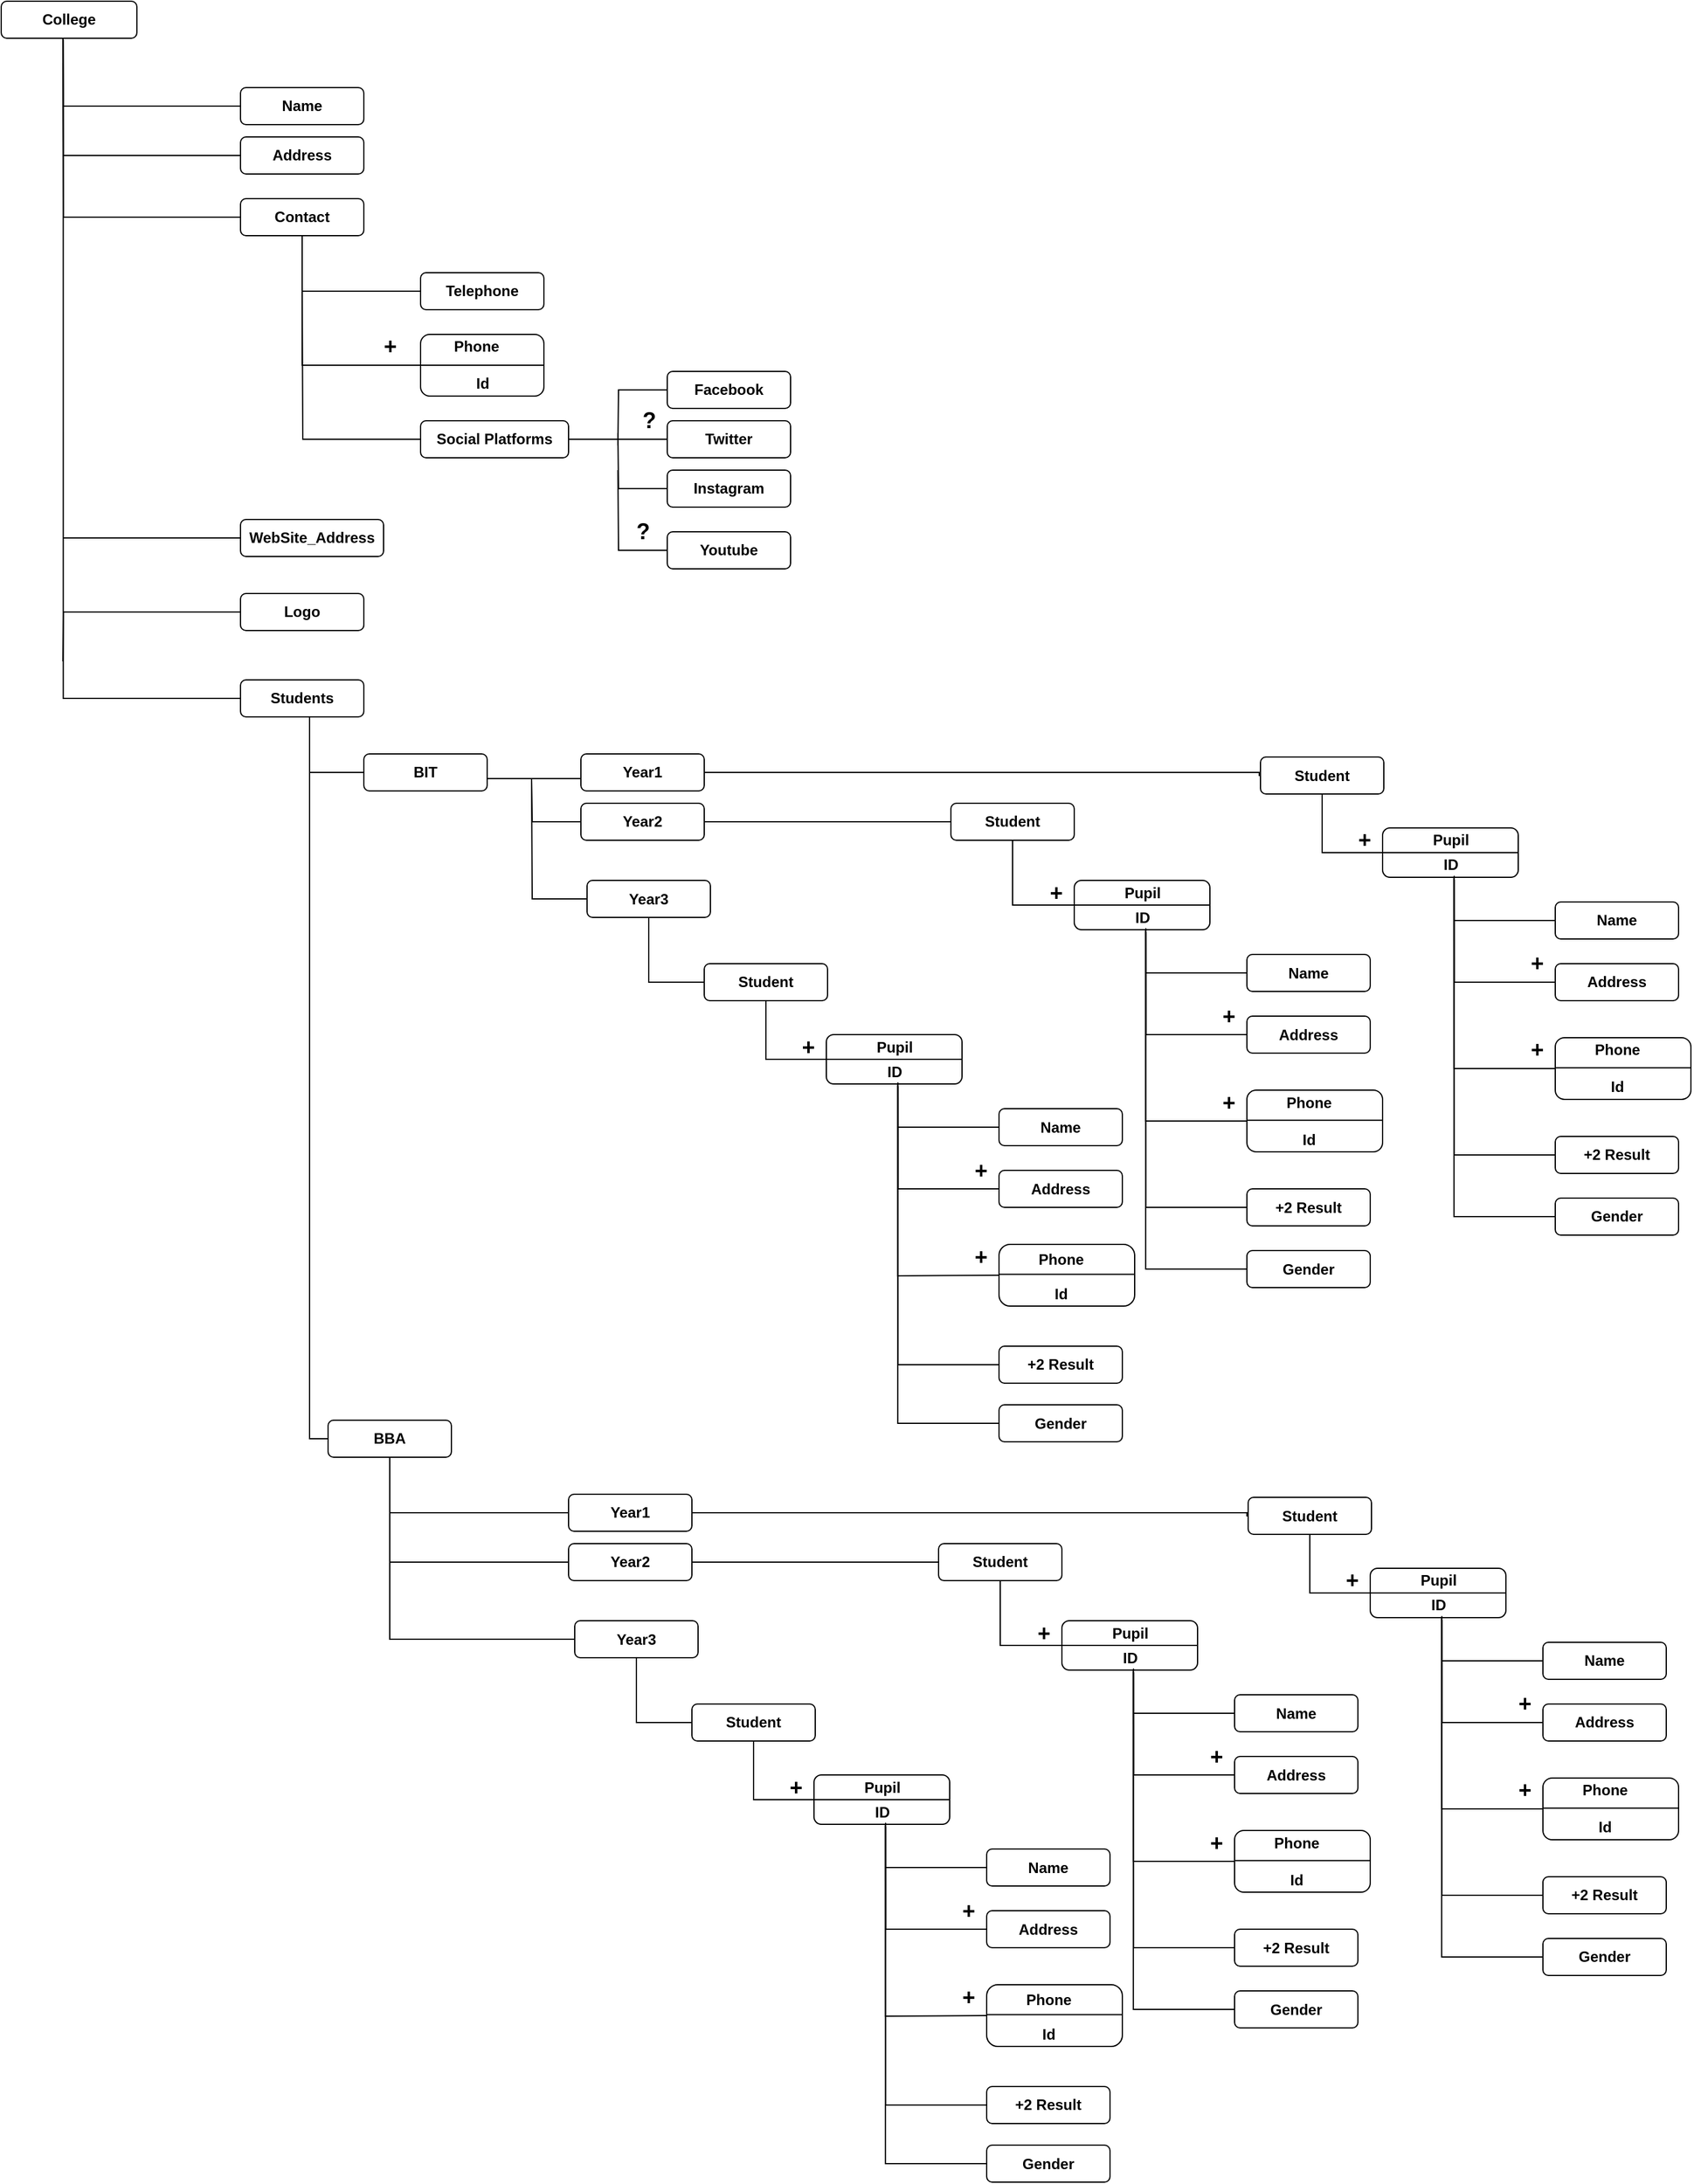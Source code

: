 <mxfile version="14.6.13" type="device"><diagram id="8-6Dj83gFbtuCFR64flO" name="Page-1"><mxGraphModel dx="2048" dy="2353" grid="1" gridSize="10" guides="1" tooltips="1" connect="1" arrows="1" fold="1" page="1" pageScale="1" pageWidth="827" pageHeight="1169" math="0" shadow="0"><root><mxCell id="0"/><mxCell id="1" parent="0"/><mxCell id="8MhnY4tcaxIJakLRrYPj-19" style="edgeStyle=orthogonalEdgeStyle;rounded=0;orthogonalLoop=1;jettySize=auto;html=1;exitX=0.457;exitY=1.031;exitDx=0;exitDy=0;exitPerimeter=0;endArrow=none;endFill=0;entryX=0;entryY=0.5;entryDx=0;entryDy=0;" parent="1" source="8MhnY4tcaxIJakLRrYPj-1" target="cGw84LNeDi0gNZb2HL1Q-18" edge="1"><mxGeometry relative="1" as="geometry"><mxPoint x="290" y="490" as="targetPoint"/><Array as="points"><mxPoint x="220" y="495"/></Array></mxGeometry></mxCell><mxCell id="8MhnY4tcaxIJakLRrYPj-1" value="&lt;b&gt;College&lt;/b&gt;" style="rounded=1;whiteSpace=wrap;html=1;" parent="1" vertex="1"><mxGeometry x="170" y="-70" width="110" height="30" as="geometry"/></mxCell><mxCell id="8MhnY4tcaxIJakLRrYPj-2" style="edgeStyle=orthogonalEdgeStyle;rounded=0;orthogonalLoop=1;jettySize=auto;html=1;endArrow=none;endFill=0;" parent="1" source="8MhnY4tcaxIJakLRrYPj-3" edge="1"><mxGeometry relative="1" as="geometry"><mxPoint x="220" y="-40" as="targetPoint"/></mxGeometry></mxCell><mxCell id="8MhnY4tcaxIJakLRrYPj-3" value="&lt;b&gt;Name&lt;/b&gt;" style="rounded=1;whiteSpace=wrap;html=1;" parent="1" vertex="1"><mxGeometry x="364" width="100" height="30" as="geometry"/></mxCell><mxCell id="8MhnY4tcaxIJakLRrYPj-4" style="edgeStyle=orthogonalEdgeStyle;rounded=0;orthogonalLoop=1;jettySize=auto;html=1;endArrow=none;endFill=0;" parent="1" source="8MhnY4tcaxIJakLRrYPj-5" edge="1"><mxGeometry relative="1" as="geometry"><mxPoint x="220" y="-20" as="targetPoint"/></mxGeometry></mxCell><mxCell id="8MhnY4tcaxIJakLRrYPj-5" value="&lt;b&gt;Address&lt;/b&gt;" style="rounded=1;whiteSpace=wrap;html=1;" parent="1" vertex="1"><mxGeometry x="364" y="40" width="100" height="30" as="geometry"/></mxCell><mxCell id="8MhnY4tcaxIJakLRrYPj-6" style="edgeStyle=orthogonalEdgeStyle;rounded=0;orthogonalLoop=1;jettySize=auto;html=1;entryX=0;entryY=0.5;entryDx=0;entryDy=0;endArrow=none;endFill=0;exitX=0.5;exitY=1;exitDx=0;exitDy=0;" parent="1" source="8MhnY4tcaxIJakLRrYPj-8" target="8MhnY4tcaxIJakLRrYPj-15" edge="1"><mxGeometry relative="1" as="geometry"/></mxCell><mxCell id="8MhnY4tcaxIJakLRrYPj-7" style="edgeStyle=orthogonalEdgeStyle;rounded=0;orthogonalLoop=1;jettySize=auto;html=1;endArrow=none;endFill=0;" parent="1" source="8MhnY4tcaxIJakLRrYPj-8" edge="1"><mxGeometry relative="1" as="geometry"><mxPoint x="220" y="-40" as="targetPoint"/></mxGeometry></mxCell><mxCell id="8MhnY4tcaxIJakLRrYPj-8" value="&lt;b&gt;Contact&lt;/b&gt;" style="rounded=1;whiteSpace=wrap;html=1;" parent="1" vertex="1"><mxGeometry x="364" y="90" width="100" height="30" as="geometry"/></mxCell><mxCell id="8MhnY4tcaxIJakLRrYPj-9" style="edgeStyle=orthogonalEdgeStyle;rounded=0;orthogonalLoop=1;jettySize=auto;html=1;exitX=0;exitY=0.5;exitDx=0;exitDy=0;endArrow=none;endFill=0;" parent="1" source="8MhnY4tcaxIJakLRrYPj-10" edge="1"><mxGeometry relative="1" as="geometry"><mxPoint x="220" y="365" as="targetPoint"/></mxGeometry></mxCell><mxCell id="8MhnY4tcaxIJakLRrYPj-10" value="&lt;b&gt;WebSite_Address&lt;/b&gt;" style="rounded=1;whiteSpace=wrap;html=1;" parent="1" vertex="1"><mxGeometry x="364" y="350" width="116" height="30" as="geometry"/></mxCell><mxCell id="8MhnY4tcaxIJakLRrYPj-11" style="edgeStyle=orthogonalEdgeStyle;rounded=0;orthogonalLoop=1;jettySize=auto;html=1;exitX=0;exitY=0.5;exitDx=0;exitDy=0;endArrow=none;endFill=0;" parent="1" source="8MhnY4tcaxIJakLRrYPj-12" edge="1"><mxGeometry relative="1" as="geometry"><mxPoint x="220" y="465" as="targetPoint"/></mxGeometry></mxCell><mxCell id="8MhnY4tcaxIJakLRrYPj-12" value="&lt;b&gt;Logo&lt;/b&gt;" style="rounded=1;whiteSpace=wrap;html=1;" parent="1" vertex="1"><mxGeometry x="364" y="410" width="100" height="30" as="geometry"/></mxCell><mxCell id="8MhnY4tcaxIJakLRrYPj-13" style="edgeStyle=orthogonalEdgeStyle;rounded=0;orthogonalLoop=1;jettySize=auto;html=1;exitX=0;exitY=0.5;exitDx=0;exitDy=0;entryX=0.5;entryY=1;entryDx=0;entryDy=0;endArrow=none;endFill=0;" parent="1" source="8MhnY4tcaxIJakLRrYPj-14" target="8MhnY4tcaxIJakLRrYPj-8" edge="1"><mxGeometry relative="1" as="geometry"/></mxCell><mxCell id="8MhnY4tcaxIJakLRrYPj-14" value="&lt;b&gt;Telephone&lt;/b&gt;" style="rounded=1;whiteSpace=wrap;html=1;" parent="1" vertex="1"><mxGeometry x="510" y="150" width="100" height="30" as="geometry"/></mxCell><mxCell id="8MhnY4tcaxIJakLRrYPj-15" value="" style="rounded=1;whiteSpace=wrap;html=1;" parent="1" vertex="1"><mxGeometry x="510" y="200" width="100" height="50" as="geometry"/></mxCell><mxCell id="8MhnY4tcaxIJakLRrYPj-16" style="edgeStyle=orthogonalEdgeStyle;rounded=0;orthogonalLoop=1;jettySize=auto;html=1;exitX=0;exitY=0.5;exitDx=0;exitDy=0;entryX=0.5;entryY=1;entryDx=0;entryDy=0;endArrow=none;endFill=0;" parent="1" source="8MhnY4tcaxIJakLRrYPj-17" edge="1"><mxGeometry relative="1" as="geometry"><mxPoint x="414" y="160" as="targetPoint"/></mxGeometry></mxCell><mxCell id="cGw84LNeDi0gNZb2HL1Q-4" style="edgeStyle=orthogonalEdgeStyle;rounded=0;orthogonalLoop=1;jettySize=auto;html=1;exitX=1;exitY=0.5;exitDx=0;exitDy=0;endArrow=none;endFill=0;" parent="1" source="8MhnY4tcaxIJakLRrYPj-17" target="cGw84LNeDi0gNZb2HL1Q-2" edge="1"><mxGeometry relative="1" as="geometry"/></mxCell><mxCell id="8MhnY4tcaxIJakLRrYPj-17" value="&lt;b&gt;Social&amp;nbsp;Platforms&lt;br&gt;&lt;/b&gt;" style="rounded=1;whiteSpace=wrap;html=1;" parent="1" vertex="1"><mxGeometry x="510" y="270" width="120" height="30" as="geometry"/></mxCell><mxCell id="8MhnY4tcaxIJakLRrYPj-18" value="&lt;span style=&quot;font-size: 18px&quot;&gt;&lt;b&gt;+&lt;/b&gt;&lt;/span&gt;" style="text;html=1;align=center;verticalAlign=middle;resizable=0;points=[];autosize=1;" parent="1" vertex="1"><mxGeometry x="470" y="200" width="30" height="20" as="geometry"/></mxCell><mxCell id="8MhnY4tcaxIJakLRrYPj-22" value="" style="endArrow=none;html=1;entryX=1;entryY=0.5;entryDx=0;entryDy=0;exitX=0;exitY=0.5;exitDx=0;exitDy=0;" parent="1" source="8MhnY4tcaxIJakLRrYPj-15" target="8MhnY4tcaxIJakLRrYPj-15" edge="1"><mxGeometry width="50" height="50" relative="1" as="geometry"><mxPoint x="260" y="270" as="sourcePoint"/><mxPoint x="310" y="220" as="targetPoint"/></mxGeometry></mxCell><mxCell id="8MhnY4tcaxIJakLRrYPj-23" value="&lt;b&gt;Phone&lt;/b&gt;" style="text;html=1;align=center;verticalAlign=middle;resizable=0;points=[];autosize=1;strokeColor=none;" parent="1" vertex="1"><mxGeometry x="530" y="200" width="50" height="20" as="geometry"/></mxCell><mxCell id="8MhnY4tcaxIJakLRrYPj-24" value="&lt;b&gt;Id&lt;/b&gt;" style="text;html=1;align=center;verticalAlign=middle;resizable=0;points=[];autosize=1;strokeColor=none;" parent="1" vertex="1"><mxGeometry x="545" y="230" width="30" height="20" as="geometry"/></mxCell><mxCell id="cGw84LNeDi0gNZb2HL1Q-5" style="edgeStyle=orthogonalEdgeStyle;rounded=0;orthogonalLoop=1;jettySize=auto;html=1;exitX=0;exitY=0.5;exitDx=0;exitDy=0;endArrow=none;endFill=0;" parent="1" source="cGw84LNeDi0gNZb2HL1Q-1" edge="1"><mxGeometry relative="1" as="geometry"><mxPoint x="670" y="290" as="targetPoint"/></mxGeometry></mxCell><mxCell id="cGw84LNeDi0gNZb2HL1Q-1" value="&lt;b&gt;Facebook&lt;/b&gt;" style="rounded=1;whiteSpace=wrap;html=1;" parent="1" vertex="1"><mxGeometry x="710" y="230" width="100" height="30" as="geometry"/></mxCell><mxCell id="cGw84LNeDi0gNZb2HL1Q-2" value="&lt;b&gt;Twitter&lt;/b&gt;" style="rounded=1;whiteSpace=wrap;html=1;" parent="1" vertex="1"><mxGeometry x="710" y="270" width="100" height="30" as="geometry"/></mxCell><mxCell id="cGw84LNeDi0gNZb2HL1Q-6" style="edgeStyle=orthogonalEdgeStyle;rounded=0;orthogonalLoop=1;jettySize=auto;html=1;exitX=0;exitY=0.5;exitDx=0;exitDy=0;endArrow=none;endFill=0;" parent="1" source="cGw84LNeDi0gNZb2HL1Q-3" edge="1"><mxGeometry relative="1" as="geometry"><mxPoint x="670" y="280" as="targetPoint"/></mxGeometry></mxCell><mxCell id="cGw84LNeDi0gNZb2HL1Q-3" value="&lt;b&gt;Instagram&lt;/b&gt;" style="rounded=1;whiteSpace=wrap;html=1;" parent="1" vertex="1"><mxGeometry x="710" y="310" width="100" height="30" as="geometry"/></mxCell><mxCell id="cGw84LNeDi0gNZb2HL1Q-10" style="edgeStyle=orthogonalEdgeStyle;rounded=0;orthogonalLoop=1;jettySize=auto;html=1;exitX=0;exitY=0.5;exitDx=0;exitDy=0;endArrow=none;endFill=0;" parent="1" source="cGw84LNeDi0gNZb2HL1Q-8" edge="1"><mxGeometry relative="1" as="geometry"><mxPoint x="670" y="310" as="targetPoint"/></mxGeometry></mxCell><mxCell id="cGw84LNeDi0gNZb2HL1Q-8" value="&lt;b&gt;Youtube&lt;/b&gt;" style="rounded=1;whiteSpace=wrap;html=1;" parent="1" vertex="1"><mxGeometry x="710" y="360" width="100" height="30" as="geometry"/></mxCell><mxCell id="cGw84LNeDi0gNZb2HL1Q-26" style="edgeStyle=orthogonalEdgeStyle;rounded=0;orthogonalLoop=1;jettySize=auto;html=1;exitX=0;exitY=0.5;exitDx=0;exitDy=0;endArrow=none;endFill=0;" parent="1" source="cGw84LNeDi0gNZb2HL1Q-12" target="cGw84LNeDi0gNZb2HL1Q-20" edge="1"><mxGeometry relative="1" as="geometry"><Array as="points"><mxPoint x="640" y="560"/></Array></mxGeometry></mxCell><mxCell id="cGw84LNeDi0gNZb2HL1Q-12" value="&lt;b&gt;Year1&lt;/b&gt;" style="rounded=1;whiteSpace=wrap;html=1;" parent="1" vertex="1"><mxGeometry x="640" y="540" width="100" height="30" as="geometry"/></mxCell><mxCell id="cGw84LNeDi0gNZb2HL1Q-27" style="edgeStyle=orthogonalEdgeStyle;rounded=0;orthogonalLoop=1;jettySize=auto;html=1;exitX=0;exitY=0.5;exitDx=0;exitDy=0;endArrow=none;endFill=0;" parent="1" source="cGw84LNeDi0gNZb2HL1Q-13" edge="1"><mxGeometry relative="1" as="geometry"><mxPoint x="600" y="560" as="targetPoint"/></mxGeometry></mxCell><mxCell id="cGw84LNeDi0gNZb2HL1Q-13" value="&lt;b&gt;Year2&lt;/b&gt;" style="rounded=1;whiteSpace=wrap;html=1;" parent="1" vertex="1"><mxGeometry x="640" y="580" width="100" height="30" as="geometry"/></mxCell><mxCell id="cGw84LNeDi0gNZb2HL1Q-28" style="edgeStyle=orthogonalEdgeStyle;rounded=0;orthogonalLoop=1;jettySize=auto;html=1;exitX=0;exitY=0.5;exitDx=0;exitDy=0;endArrow=none;endFill=0;" parent="1" source="cGw84LNeDi0gNZb2HL1Q-14" edge="1"><mxGeometry relative="1" as="geometry"><mxPoint x="600" y="560" as="targetPoint"/></mxGeometry></mxCell><mxCell id="cGw84LNeDi0gNZb2HL1Q-14" value="&lt;b&gt;Year3&lt;/b&gt;" style="rounded=1;whiteSpace=wrap;html=1;" parent="1" vertex="1"><mxGeometry x="645" y="642.5" width="100" height="30" as="geometry"/></mxCell><mxCell id="cGw84LNeDi0gNZb2HL1Q-19" style="edgeStyle=orthogonalEdgeStyle;rounded=0;orthogonalLoop=1;jettySize=auto;html=1;exitX=0;exitY=0.5;exitDx=0;exitDy=0;endArrow=none;endFill=0;" parent="1" source="cGw84LNeDi0gNZb2HL1Q-18" edge="1"><mxGeometry relative="1" as="geometry"><mxPoint x="220" y="495" as="targetPoint"/></mxGeometry></mxCell><mxCell id="cGw84LNeDi0gNZb2HL1Q-18" value="&lt;b&gt;Students&lt;/b&gt;" style="rounded=1;whiteSpace=wrap;html=1;" parent="1" vertex="1"><mxGeometry x="364" y="480" width="100" height="30" as="geometry"/></mxCell><mxCell id="cGw84LNeDi0gNZb2HL1Q-20" value="BIT" style="rounded=1;whiteSpace=wrap;html=1;fontStyle=1" parent="1" vertex="1"><mxGeometry x="464" y="540" width="100" height="30" as="geometry"/></mxCell><mxCell id="cGw84LNeDi0gNZb2HL1Q-21" value="BBA" style="rounded=1;whiteSpace=wrap;html=1;fontStyle=1" parent="1" vertex="1"><mxGeometry x="435" y="1080" width="100" height="30" as="geometry"/></mxCell><mxCell id="cGw84LNeDi0gNZb2HL1Q-25" value="" style="group" parent="1" vertex="1" connectable="0"><mxGeometry x="420" y="510" height="95" as="geometry"/></mxCell><mxCell id="cGw84LNeDi0gNZb2HL1Q-24" style="edgeStyle=orthogonalEdgeStyle;rounded=0;orthogonalLoop=1;jettySize=auto;html=1;exitX=0;exitY=0.5;exitDx=0;exitDy=0;endArrow=none;endFill=0;" parent="cGw84LNeDi0gNZb2HL1Q-25" source="cGw84LNeDi0gNZb2HL1Q-20" edge="1"><mxGeometry relative="1" as="geometry"><mxPoint y="45" as="targetPoint"/></mxGeometry></mxCell><mxCell id="cGw84LNeDi0gNZb2HL1Q-23" style="edgeStyle=orthogonalEdgeStyle;rounded=0;orthogonalLoop=1;jettySize=auto;html=1;exitX=0;exitY=0.5;exitDx=0;exitDy=0;endArrow=none;endFill=0;entryX=0.5;entryY=1;entryDx=0;entryDy=0;" parent="cGw84LNeDi0gNZb2HL1Q-25" source="cGw84LNeDi0gNZb2HL1Q-21" target="cGw84LNeDi0gNZb2HL1Q-18" edge="1"><mxGeometry relative="1" as="geometry"><mxPoint x="-10" y="50" as="targetPoint"/><Array as="points"><mxPoint y="585"/><mxPoint/></Array></mxGeometry></mxCell><mxCell id="cGw84LNeDi0gNZb2HL1Q-34" style="edgeStyle=orthogonalEdgeStyle;rounded=0;orthogonalLoop=1;jettySize=auto;html=1;exitX=0;exitY=0.5;exitDx=0;exitDy=0;entryX=1;entryY=0.5;entryDx=0;entryDy=0;endArrow=none;endFill=0;" parent="1" source="cGw84LNeDi0gNZb2HL1Q-29" target="cGw84LNeDi0gNZb2HL1Q-12" edge="1"><mxGeometry relative="1" as="geometry"><Array as="points"><mxPoint x="1190" y="555"/></Array></mxGeometry></mxCell><mxCell id="cGw84LNeDi0gNZb2HL1Q-29" value="Student" style="rounded=1;whiteSpace=wrap;html=1;fontStyle=1" parent="1" vertex="1"><mxGeometry x="1191" y="542.5" width="100" height="30" as="geometry"/></mxCell><mxCell id="cGw84LNeDi0gNZb2HL1Q-49" style="edgeStyle=orthogonalEdgeStyle;rounded=0;orthogonalLoop=1;jettySize=auto;html=1;exitX=0;exitY=0.5;exitDx=0;exitDy=0;endArrow=none;endFill=0;" parent="1" source="cGw84LNeDi0gNZb2HL1Q-30" target="cGw84LNeDi0gNZb2HL1Q-29" edge="1"><mxGeometry relative="1" as="geometry"/></mxCell><mxCell id="cGw84LNeDi0gNZb2HL1Q-30" value="" style="rounded=1;whiteSpace=wrap;html=1;fontStyle=1" parent="1" vertex="1"><mxGeometry x="1290" y="600" width="110" height="40" as="geometry"/></mxCell><mxCell id="cGw84LNeDi0gNZb2HL1Q-46" style="edgeStyle=orthogonalEdgeStyle;rounded=0;orthogonalLoop=1;jettySize=auto;html=1;exitX=0;exitY=0.5;exitDx=0;exitDy=0;entryX=0.595;entryY=1.028;entryDx=0;entryDy=0;entryPerimeter=0;endArrow=none;endFill=0;" parent="1" source="cGw84LNeDi0gNZb2HL1Q-31" target="cGw84LNeDi0gNZb2HL1Q-38" edge="1"><mxGeometry relative="1" as="geometry"/></mxCell><mxCell id="cGw84LNeDi0gNZb2HL1Q-31" value="" style="rounded=1;whiteSpace=wrap;html=1;fontStyle=1" parent="1" vertex="1"><mxGeometry x="1430" y="770" width="110" height="50" as="geometry"/></mxCell><mxCell id="cGw84LNeDi0gNZb2HL1Q-44" style="edgeStyle=orthogonalEdgeStyle;rounded=0;orthogonalLoop=1;jettySize=auto;html=1;exitX=0;exitY=0.5;exitDx=0;exitDy=0;endArrow=none;endFill=0;" parent="1" source="cGw84LNeDi0gNZb2HL1Q-32" target="cGw84LNeDi0gNZb2HL1Q-38" edge="1"><mxGeometry relative="1" as="geometry"><Array as="points"><mxPoint x="1348" y="675"/></Array></mxGeometry></mxCell><mxCell id="cGw84LNeDi0gNZb2HL1Q-32" value="Name" style="rounded=1;whiteSpace=wrap;html=1;fontStyle=1" parent="1" vertex="1"><mxGeometry x="1430" y="660" width="100" height="30" as="geometry"/></mxCell><mxCell id="cGw84LNeDi0gNZb2HL1Q-45" style="edgeStyle=orthogonalEdgeStyle;rounded=0;orthogonalLoop=1;jettySize=auto;html=1;exitX=0;exitY=0.5;exitDx=0;exitDy=0;entryX=0.605;entryY=1.092;entryDx=0;entryDy=0;entryPerimeter=0;endArrow=none;endFill=0;" parent="1" source="cGw84LNeDi0gNZb2HL1Q-33" target="cGw84LNeDi0gNZb2HL1Q-38" edge="1"><mxGeometry relative="1" as="geometry"/></mxCell><mxCell id="cGw84LNeDi0gNZb2HL1Q-33" value="Address" style="rounded=1;whiteSpace=wrap;html=1;fontStyle=1" parent="1" vertex="1"><mxGeometry x="1430" y="710" width="100" height="30" as="geometry"/></mxCell><mxCell id="cGw84LNeDi0gNZb2HL1Q-35" value="&lt;b&gt;Pupil&lt;/b&gt;" style="text;html=1;align=center;verticalAlign=middle;resizable=0;points=[];autosize=1;strokeColor=none;" parent="1" vertex="1"><mxGeometry x="1320" y="600" width="50" height="20" as="geometry"/></mxCell><mxCell id="cGw84LNeDi0gNZb2HL1Q-36" value="" style="endArrow=none;html=1;entryX=1;entryY=0.5;entryDx=0;entryDy=0;exitX=0;exitY=0.5;exitDx=0;exitDy=0;" parent="1" target="cGw84LNeDi0gNZb2HL1Q-30" edge="1"><mxGeometry width="50" height="50" relative="1" as="geometry"><mxPoint x="1290" y="620" as="sourcePoint"/><mxPoint x="1390" y="620" as="targetPoint"/></mxGeometry></mxCell><mxCell id="cGw84LNeDi0gNZb2HL1Q-38" value="&lt;b&gt;ID&lt;/b&gt;" style="text;html=1;align=center;verticalAlign=middle;resizable=0;points=[];autosize=1;strokeColor=none;" parent="1" vertex="1"><mxGeometry x="1330" y="620" width="30" height="20" as="geometry"/></mxCell><mxCell id="cGw84LNeDi0gNZb2HL1Q-39" value="Phone" style="text;html=1;align=center;verticalAlign=middle;resizable=0;points=[];autosize=1;strokeColor=none;fontStyle=1" parent="1" vertex="1"><mxGeometry x="1455" y="770" width="50" height="20" as="geometry"/></mxCell><mxCell id="cGw84LNeDi0gNZb2HL1Q-40" value="&lt;b&gt;Id&lt;/b&gt;" style="text;html=1;align=center;verticalAlign=middle;resizable=0;points=[];autosize=1;strokeColor=none;" parent="1" vertex="1"><mxGeometry x="1465" y="800" width="30" height="20" as="geometry"/></mxCell><mxCell id="cGw84LNeDi0gNZb2HL1Q-41" value="" style="endArrow=none;html=1;entryX=1;entryY=0.5;entryDx=0;entryDy=0;exitX=0;exitY=0.5;exitDx=0;exitDy=0;" parent="1" edge="1"><mxGeometry width="50" height="50" relative="1" as="geometry"><mxPoint x="1430" y="794.41" as="sourcePoint"/><mxPoint x="1540.0" y="794.41" as="targetPoint"/></mxGeometry></mxCell><mxCell id="cGw84LNeDi0gNZb2HL1Q-47" style="edgeStyle=orthogonalEdgeStyle;rounded=0;orthogonalLoop=1;jettySize=auto;html=1;exitX=0;exitY=0.5;exitDx=0;exitDy=0;entryX=0.602;entryY=0.936;entryDx=0;entryDy=0;entryPerimeter=0;endArrow=none;endFill=0;" parent="1" source="cGw84LNeDi0gNZb2HL1Q-42" target="cGw84LNeDi0gNZb2HL1Q-38" edge="1"><mxGeometry relative="1" as="geometry"/></mxCell><mxCell id="cGw84LNeDi0gNZb2HL1Q-42" value="+2 Result" style="rounded=1;whiteSpace=wrap;html=1;fontStyle=1" parent="1" vertex="1"><mxGeometry x="1430" y="850" width="100" height="30" as="geometry"/></mxCell><mxCell id="cGw84LNeDi0gNZb2HL1Q-48" style="edgeStyle=orthogonalEdgeStyle;rounded=0;orthogonalLoop=1;jettySize=auto;html=1;exitX=0;exitY=0.5;exitDx=0;exitDy=0;entryX=0.596;entryY=1.053;entryDx=0;entryDy=0;entryPerimeter=0;endArrow=none;endFill=0;" parent="1" source="cGw84LNeDi0gNZb2HL1Q-43" target="cGw84LNeDi0gNZb2HL1Q-38" edge="1"><mxGeometry relative="1" as="geometry"/></mxCell><mxCell id="cGw84LNeDi0gNZb2HL1Q-43" value="Gender" style="rounded=1;whiteSpace=wrap;html=1;fontStyle=1" parent="1" vertex="1"><mxGeometry x="1430" y="900" width="100" height="30" as="geometry"/></mxCell><mxCell id="cGw84LNeDi0gNZb2HL1Q-69" value="&lt;span style=&quot;font-size: 18px&quot;&gt;&lt;b&gt;?&lt;/b&gt;&lt;/span&gt;" style="text;html=1;align=center;verticalAlign=middle;resizable=0;points=[];autosize=1;" parent="1" vertex="1"><mxGeometry x="680" y="260" width="30" height="20" as="geometry"/></mxCell><mxCell id="cGw84LNeDi0gNZb2HL1Q-71" value="&lt;span style=&quot;font-size: 18px&quot;&gt;&lt;b&gt;?&lt;/b&gt;&lt;/span&gt;" style="text;html=1;align=center;verticalAlign=middle;resizable=0;points=[];autosize=1;" parent="1" vertex="1"><mxGeometry x="675" y="350" width="30" height="20" as="geometry"/></mxCell><mxCell id="cGw84LNeDi0gNZb2HL1Q-72" value="&lt;span style=&quot;font-size: 18px&quot;&gt;&lt;b&gt;+&lt;/b&gt;&lt;/span&gt;" style="text;html=1;align=center;verticalAlign=middle;resizable=0;points=[];autosize=1;" parent="1" vertex="1"><mxGeometry x="1260" y="600" width="30" height="20" as="geometry"/></mxCell><mxCell id="cGw84LNeDi0gNZb2HL1Q-73" value="&lt;span style=&quot;font-size: 18px&quot;&gt;&lt;b&gt;+&lt;/b&gt;&lt;/span&gt;" style="text;html=1;align=center;verticalAlign=middle;resizable=0;points=[];autosize=1;" parent="1" vertex="1"><mxGeometry x="1400" y="770" width="30" height="20" as="geometry"/></mxCell><mxCell id="cGw84LNeDi0gNZb2HL1Q-74" value="&lt;span style=&quot;font-size: 18px&quot;&gt;&lt;b&gt;+&lt;/b&gt;&lt;/span&gt;" style="text;html=1;align=center;verticalAlign=middle;resizable=0;points=[];autosize=1;" parent="1" vertex="1"><mxGeometry x="1400" y="700" width="30" height="20" as="geometry"/></mxCell><mxCell id="cGw84LNeDi0gNZb2HL1Q-98" style="edgeStyle=orthogonalEdgeStyle;rounded=0;orthogonalLoop=1;jettySize=auto;html=1;exitX=0;exitY=0.5;exitDx=0;exitDy=0;entryX=1;entryY=0.5;entryDx=0;entryDy=0;endArrow=none;endFill=0;" parent="1" source="cGw84LNeDi0gNZb2HL1Q-76" target="cGw84LNeDi0gNZb2HL1Q-13" edge="1"><mxGeometry relative="1" as="geometry"/></mxCell><mxCell id="cGw84LNeDi0gNZb2HL1Q-76" value="Student" style="rounded=1;whiteSpace=wrap;html=1;fontStyle=1" parent="1" vertex="1"><mxGeometry x="940" y="580" width="100" height="30" as="geometry"/></mxCell><mxCell id="cGw84LNeDi0gNZb2HL1Q-77" style="edgeStyle=orthogonalEdgeStyle;rounded=0;orthogonalLoop=1;jettySize=auto;html=1;exitX=0;exitY=0.5;exitDx=0;exitDy=0;endArrow=none;endFill=0;" parent="1" source="cGw84LNeDi0gNZb2HL1Q-78" target="cGw84LNeDi0gNZb2HL1Q-76" edge="1"><mxGeometry relative="1" as="geometry"/></mxCell><mxCell id="cGw84LNeDi0gNZb2HL1Q-78" value="" style="rounded=1;whiteSpace=wrap;html=1;fontStyle=1" parent="1" vertex="1"><mxGeometry x="1040" y="642.5" width="110" height="40" as="geometry"/></mxCell><mxCell id="cGw84LNeDi0gNZb2HL1Q-79" style="edgeStyle=orthogonalEdgeStyle;rounded=0;orthogonalLoop=1;jettySize=auto;html=1;exitX=0;exitY=0.5;exitDx=0;exitDy=0;entryX=0.595;entryY=1.028;entryDx=0;entryDy=0;entryPerimeter=0;endArrow=none;endFill=0;" parent="1" source="cGw84LNeDi0gNZb2HL1Q-80" target="cGw84LNeDi0gNZb2HL1Q-87" edge="1"><mxGeometry relative="1" as="geometry"/></mxCell><mxCell id="cGw84LNeDi0gNZb2HL1Q-80" value="" style="rounded=1;whiteSpace=wrap;html=1;fontStyle=1" parent="1" vertex="1"><mxGeometry x="1180" y="812.5" width="110" height="50" as="geometry"/></mxCell><mxCell id="cGw84LNeDi0gNZb2HL1Q-81" style="edgeStyle=orthogonalEdgeStyle;rounded=0;orthogonalLoop=1;jettySize=auto;html=1;exitX=0;exitY=0.5;exitDx=0;exitDy=0;endArrow=none;endFill=0;" parent="1" source="cGw84LNeDi0gNZb2HL1Q-82" target="cGw84LNeDi0gNZb2HL1Q-87" edge="1"><mxGeometry relative="1" as="geometry"><Array as="points"><mxPoint x="1098" y="717.5"/></Array></mxGeometry></mxCell><mxCell id="cGw84LNeDi0gNZb2HL1Q-82" value="Name" style="rounded=1;whiteSpace=wrap;html=1;fontStyle=1" parent="1" vertex="1"><mxGeometry x="1180" y="702.5" width="100" height="30" as="geometry"/></mxCell><mxCell id="cGw84LNeDi0gNZb2HL1Q-83" style="edgeStyle=orthogonalEdgeStyle;rounded=0;orthogonalLoop=1;jettySize=auto;html=1;exitX=0;exitY=0.5;exitDx=0;exitDy=0;entryX=0.605;entryY=1.092;entryDx=0;entryDy=0;entryPerimeter=0;endArrow=none;endFill=0;" parent="1" source="cGw84LNeDi0gNZb2HL1Q-84" target="cGw84LNeDi0gNZb2HL1Q-87" edge="1"><mxGeometry relative="1" as="geometry"/></mxCell><mxCell id="cGw84LNeDi0gNZb2HL1Q-84" value="Address" style="rounded=1;whiteSpace=wrap;html=1;fontStyle=1" parent="1" vertex="1"><mxGeometry x="1180" y="752.5" width="100" height="30" as="geometry"/></mxCell><mxCell id="cGw84LNeDi0gNZb2HL1Q-85" value="&lt;b&gt;Pupil&lt;/b&gt;" style="text;html=1;align=center;verticalAlign=middle;resizable=0;points=[];autosize=1;strokeColor=none;" parent="1" vertex="1"><mxGeometry x="1070" y="642.5" width="50" height="20" as="geometry"/></mxCell><mxCell id="cGw84LNeDi0gNZb2HL1Q-86" value="" style="endArrow=none;html=1;entryX=1;entryY=0.5;entryDx=0;entryDy=0;exitX=0;exitY=0.5;exitDx=0;exitDy=0;" parent="1" target="cGw84LNeDi0gNZb2HL1Q-78" edge="1"><mxGeometry width="50" height="50" relative="1" as="geometry"><mxPoint x="1040" y="662.5" as="sourcePoint"/><mxPoint x="1140" y="662.5" as="targetPoint"/></mxGeometry></mxCell><mxCell id="cGw84LNeDi0gNZb2HL1Q-87" value="&lt;b&gt;ID&lt;/b&gt;" style="text;html=1;align=center;verticalAlign=middle;resizable=0;points=[];autosize=1;strokeColor=none;" parent="1" vertex="1"><mxGeometry x="1080" y="662.5" width="30" height="20" as="geometry"/></mxCell><mxCell id="cGw84LNeDi0gNZb2HL1Q-88" value="Phone" style="text;html=1;align=center;verticalAlign=middle;resizable=0;points=[];autosize=1;strokeColor=none;fontStyle=1" parent="1" vertex="1"><mxGeometry x="1205" y="812.5" width="50" height="20" as="geometry"/></mxCell><mxCell id="cGw84LNeDi0gNZb2HL1Q-89" value="&lt;b&gt;Id&lt;/b&gt;" style="text;html=1;align=center;verticalAlign=middle;resizable=0;points=[];autosize=1;strokeColor=none;" parent="1" vertex="1"><mxGeometry x="1215" y="842.5" width="30" height="20" as="geometry"/></mxCell><mxCell id="cGw84LNeDi0gNZb2HL1Q-90" value="" style="endArrow=none;html=1;entryX=1;entryY=0.5;entryDx=0;entryDy=0;exitX=0;exitY=0.5;exitDx=0;exitDy=0;" parent="1" edge="1"><mxGeometry width="50" height="50" relative="1" as="geometry"><mxPoint x="1180" y="836.91" as="sourcePoint"/><mxPoint x="1290.0" y="836.91" as="targetPoint"/></mxGeometry></mxCell><mxCell id="cGw84LNeDi0gNZb2HL1Q-91" style="edgeStyle=orthogonalEdgeStyle;rounded=0;orthogonalLoop=1;jettySize=auto;html=1;exitX=0;exitY=0.5;exitDx=0;exitDy=0;entryX=0.602;entryY=0.936;entryDx=0;entryDy=0;entryPerimeter=0;endArrow=none;endFill=0;" parent="1" source="cGw84LNeDi0gNZb2HL1Q-92" target="cGw84LNeDi0gNZb2HL1Q-87" edge="1"><mxGeometry relative="1" as="geometry"/></mxCell><mxCell id="cGw84LNeDi0gNZb2HL1Q-92" value="+2 Result" style="rounded=1;whiteSpace=wrap;html=1;fontStyle=1" parent="1" vertex="1"><mxGeometry x="1180" y="892.5" width="100" height="30" as="geometry"/></mxCell><mxCell id="cGw84LNeDi0gNZb2HL1Q-93" style="edgeStyle=orthogonalEdgeStyle;rounded=0;orthogonalLoop=1;jettySize=auto;html=1;exitX=0;exitY=0.5;exitDx=0;exitDy=0;entryX=0.596;entryY=1.053;entryDx=0;entryDy=0;entryPerimeter=0;endArrow=none;endFill=0;" parent="1" source="cGw84LNeDi0gNZb2HL1Q-94" target="cGw84LNeDi0gNZb2HL1Q-87" edge="1"><mxGeometry relative="1" as="geometry"/></mxCell><mxCell id="cGw84LNeDi0gNZb2HL1Q-94" value="Gender" style="rounded=1;whiteSpace=wrap;html=1;fontStyle=1" parent="1" vertex="1"><mxGeometry x="1180" y="942.5" width="100" height="30" as="geometry"/></mxCell><mxCell id="cGw84LNeDi0gNZb2HL1Q-95" value="&lt;span style=&quot;font-size: 18px&quot;&gt;&lt;b&gt;+&lt;/b&gt;&lt;/span&gt;" style="text;html=1;align=center;verticalAlign=middle;resizable=0;points=[];autosize=1;" parent="1" vertex="1"><mxGeometry x="1010" y="642.5" width="30" height="20" as="geometry"/></mxCell><mxCell id="cGw84LNeDi0gNZb2HL1Q-96" value="&lt;span style=&quot;font-size: 18px&quot;&gt;&lt;b&gt;+&lt;/b&gt;&lt;/span&gt;" style="text;html=1;align=center;verticalAlign=middle;resizable=0;points=[];autosize=1;" parent="1" vertex="1"><mxGeometry x="1150" y="812.5" width="30" height="20" as="geometry"/></mxCell><mxCell id="cGw84LNeDi0gNZb2HL1Q-97" value="&lt;span style=&quot;font-size: 18px&quot;&gt;&lt;b&gt;+&lt;/b&gt;&lt;/span&gt;" style="text;html=1;align=center;verticalAlign=middle;resizable=0;points=[];autosize=1;" parent="1" vertex="1"><mxGeometry x="1150" y="742.5" width="30" height="20" as="geometry"/></mxCell><mxCell id="cGw84LNeDi0gNZb2HL1Q-121" style="edgeStyle=orthogonalEdgeStyle;rounded=0;orthogonalLoop=1;jettySize=auto;html=1;exitX=0;exitY=0.5;exitDx=0;exitDy=0;entryX=0.5;entryY=1;entryDx=0;entryDy=0;endArrow=none;endFill=0;" parent="1" source="cGw84LNeDi0gNZb2HL1Q-99" target="cGw84LNeDi0gNZb2HL1Q-14" edge="1"><mxGeometry relative="1" as="geometry"/></mxCell><mxCell id="cGw84LNeDi0gNZb2HL1Q-99" value="Student" style="rounded=1;whiteSpace=wrap;html=1;fontStyle=1" parent="1" vertex="1"><mxGeometry x="740" y="710" width="100" height="30" as="geometry"/></mxCell><mxCell id="cGw84LNeDi0gNZb2HL1Q-100" style="edgeStyle=orthogonalEdgeStyle;rounded=0;orthogonalLoop=1;jettySize=auto;html=1;exitX=0;exitY=0.5;exitDx=0;exitDy=0;endArrow=none;endFill=0;" parent="1" source="cGw84LNeDi0gNZb2HL1Q-101" target="cGw84LNeDi0gNZb2HL1Q-99" edge="1"><mxGeometry relative="1" as="geometry"/></mxCell><mxCell id="cGw84LNeDi0gNZb2HL1Q-101" value="" style="rounded=1;whiteSpace=wrap;html=1;fontStyle=1" parent="1" vertex="1"><mxGeometry x="839" y="767.5" width="110" height="40" as="geometry"/></mxCell><mxCell id="cGw84LNeDi0gNZb2HL1Q-102" style="edgeStyle=orthogonalEdgeStyle;rounded=0;orthogonalLoop=1;jettySize=auto;html=1;exitX=0;exitY=0.5;exitDx=0;exitDy=0;entryX=0.595;entryY=1.028;entryDx=0;entryDy=0;entryPerimeter=0;endArrow=none;endFill=0;" parent="1" target="cGw84LNeDi0gNZb2HL1Q-110" edge="1"><mxGeometry relative="1" as="geometry"><mxPoint x="979.0" y="962.5" as="sourcePoint"/></mxGeometry></mxCell><mxCell id="cGw84LNeDi0gNZb2HL1Q-103" value="" style="rounded=1;whiteSpace=wrap;html=1;fontStyle=1;arcSize=18;" parent="1" vertex="1"><mxGeometry x="979" y="937.5" width="110" height="50" as="geometry"/></mxCell><mxCell id="cGw84LNeDi0gNZb2HL1Q-104" style="edgeStyle=orthogonalEdgeStyle;rounded=0;orthogonalLoop=1;jettySize=auto;html=1;exitX=0;exitY=0.5;exitDx=0;exitDy=0;endArrow=none;endFill=0;" parent="1" source="cGw84LNeDi0gNZb2HL1Q-105" target="cGw84LNeDi0gNZb2HL1Q-110" edge="1"><mxGeometry relative="1" as="geometry"><Array as="points"><mxPoint x="897" y="842.5"/></Array></mxGeometry></mxCell><mxCell id="cGw84LNeDi0gNZb2HL1Q-105" value="Name" style="rounded=1;whiteSpace=wrap;html=1;fontStyle=1" parent="1" vertex="1"><mxGeometry x="979" y="827.5" width="100" height="30" as="geometry"/></mxCell><mxCell id="cGw84LNeDi0gNZb2HL1Q-106" style="edgeStyle=orthogonalEdgeStyle;rounded=0;orthogonalLoop=1;jettySize=auto;html=1;exitX=0;exitY=0.5;exitDx=0;exitDy=0;entryX=0.605;entryY=1.092;entryDx=0;entryDy=0;entryPerimeter=0;endArrow=none;endFill=0;" parent="1" source="cGw84LNeDi0gNZb2HL1Q-107" target="cGw84LNeDi0gNZb2HL1Q-110" edge="1"><mxGeometry relative="1" as="geometry"/></mxCell><mxCell id="cGw84LNeDi0gNZb2HL1Q-107" value="Address" style="rounded=1;whiteSpace=wrap;html=1;fontStyle=1" parent="1" vertex="1"><mxGeometry x="979" y="877.5" width="100" height="30" as="geometry"/></mxCell><mxCell id="cGw84LNeDi0gNZb2HL1Q-108" value="&lt;b&gt;Pupil&lt;/b&gt;" style="text;html=1;align=center;verticalAlign=middle;resizable=0;points=[];autosize=1;strokeColor=none;" parent="1" vertex="1"><mxGeometry x="869" y="767.5" width="50" height="20" as="geometry"/></mxCell><mxCell id="cGw84LNeDi0gNZb2HL1Q-109" value="" style="endArrow=none;html=1;entryX=1;entryY=0.5;entryDx=0;entryDy=0;exitX=0;exitY=0.5;exitDx=0;exitDy=0;" parent="1" target="cGw84LNeDi0gNZb2HL1Q-101" edge="1"><mxGeometry width="50" height="50" relative="1" as="geometry"><mxPoint x="839" y="787.5" as="sourcePoint"/><mxPoint x="939" y="787.5" as="targetPoint"/></mxGeometry></mxCell><mxCell id="cGw84LNeDi0gNZb2HL1Q-110" value="&lt;b&gt;ID&lt;/b&gt;" style="text;html=1;align=center;verticalAlign=middle;resizable=0;points=[];autosize=1;strokeColor=none;" parent="1" vertex="1"><mxGeometry x="879" y="787.5" width="30" height="20" as="geometry"/></mxCell><mxCell id="cGw84LNeDi0gNZb2HL1Q-111" value="Phone" style="text;html=1;align=center;verticalAlign=middle;resizable=0;points=[];autosize=1;strokeColor=none;fontStyle=1" parent="1" vertex="1"><mxGeometry x="1004" y="940" width="50" height="20" as="geometry"/></mxCell><mxCell id="cGw84LNeDi0gNZb2HL1Q-112" value="&lt;b&gt;Id&lt;/b&gt;" style="text;html=1;align=center;verticalAlign=middle;resizable=0;points=[];autosize=1;strokeColor=none;" parent="1" vertex="1"><mxGeometry x="1014" y="967.5" width="30" height="20" as="geometry"/></mxCell><mxCell id="cGw84LNeDi0gNZb2HL1Q-113" value="" style="endArrow=none;html=1;entryX=1;entryY=0.5;entryDx=0;entryDy=0;exitX=0;exitY=0.5;exitDx=0;exitDy=0;" parent="1" edge="1"><mxGeometry width="50" height="50" relative="1" as="geometry"><mxPoint x="979" y="961.79" as="sourcePoint"/><mxPoint x="1089.0" y="961.79" as="targetPoint"/></mxGeometry></mxCell><mxCell id="cGw84LNeDi0gNZb2HL1Q-114" style="edgeStyle=orthogonalEdgeStyle;rounded=0;orthogonalLoop=1;jettySize=auto;html=1;exitX=0;exitY=0.5;exitDx=0;exitDy=0;entryX=0.602;entryY=0.936;entryDx=0;entryDy=0;entryPerimeter=0;endArrow=none;endFill=0;" parent="1" source="cGw84LNeDi0gNZb2HL1Q-115" target="cGw84LNeDi0gNZb2HL1Q-110" edge="1"><mxGeometry relative="1" as="geometry"/></mxCell><mxCell id="cGw84LNeDi0gNZb2HL1Q-115" value="+2 Result" style="rounded=1;whiteSpace=wrap;html=1;fontStyle=1" parent="1" vertex="1"><mxGeometry x="979" y="1020" width="100" height="30" as="geometry"/></mxCell><mxCell id="cGw84LNeDi0gNZb2HL1Q-116" style="edgeStyle=orthogonalEdgeStyle;rounded=0;orthogonalLoop=1;jettySize=auto;html=1;exitX=0;exitY=0.5;exitDx=0;exitDy=0;entryX=0.596;entryY=1.053;entryDx=0;entryDy=0;entryPerimeter=0;endArrow=none;endFill=0;" parent="1" source="cGw84LNeDi0gNZb2HL1Q-117" target="cGw84LNeDi0gNZb2HL1Q-110" edge="1"><mxGeometry relative="1" as="geometry"/></mxCell><mxCell id="cGw84LNeDi0gNZb2HL1Q-117" value="Gender" style="rounded=1;whiteSpace=wrap;html=1;fontStyle=1" parent="1" vertex="1"><mxGeometry x="979" y="1067.5" width="100" height="30" as="geometry"/></mxCell><mxCell id="cGw84LNeDi0gNZb2HL1Q-118" value="&lt;span style=&quot;font-size: 18px&quot;&gt;&lt;b&gt;+&lt;/b&gt;&lt;/span&gt;" style="text;html=1;align=center;verticalAlign=middle;resizable=0;points=[];autosize=1;" parent="1" vertex="1"><mxGeometry x="809" y="767.5" width="30" height="20" as="geometry"/></mxCell><mxCell id="cGw84LNeDi0gNZb2HL1Q-119" value="&lt;span style=&quot;font-size: 18px&quot;&gt;&lt;b&gt;+&lt;/b&gt;&lt;/span&gt;" style="text;html=1;align=center;verticalAlign=middle;resizable=0;points=[];autosize=1;" parent="1" vertex="1"><mxGeometry x="949" y="937.5" width="30" height="20" as="geometry"/></mxCell><mxCell id="cGw84LNeDi0gNZb2HL1Q-120" value="&lt;span style=&quot;font-size: 18px&quot;&gt;&lt;b&gt;+&lt;/b&gt;&lt;/span&gt;" style="text;html=1;align=center;verticalAlign=middle;resizable=0;points=[];autosize=1;" parent="1" vertex="1"><mxGeometry x="949" y="867.5" width="30" height="20" as="geometry"/></mxCell><mxCell id="phpdjIM1nYF8JCQr60d9-75" style="edgeStyle=orthogonalEdgeStyle;rounded=0;orthogonalLoop=1;jettySize=auto;html=1;exitX=0;exitY=0.5;exitDx=0;exitDy=0;endArrow=none;endFill=0;" edge="1" parent="1" source="phpdjIM1nYF8JCQr60d9-1" target="cGw84LNeDi0gNZb2HL1Q-21"><mxGeometry relative="1" as="geometry"/></mxCell><mxCell id="phpdjIM1nYF8JCQr60d9-1" value="&lt;b&gt;Year1&lt;/b&gt;" style="rounded=1;whiteSpace=wrap;html=1;" vertex="1" parent="1"><mxGeometry x="630" y="1140" width="100" height="30" as="geometry"/></mxCell><mxCell id="phpdjIM1nYF8JCQr60d9-2" style="edgeStyle=orthogonalEdgeStyle;rounded=0;orthogonalLoop=1;jettySize=auto;html=1;exitX=0;exitY=0.5;exitDx=0;exitDy=0;endArrow=none;endFill=0;entryX=0.5;entryY=1;entryDx=0;entryDy=0;" edge="1" parent="1" source="phpdjIM1nYF8JCQr60d9-3" target="cGw84LNeDi0gNZb2HL1Q-21"><mxGeometry relative="1" as="geometry"><mxPoint x="480" y="1190" as="targetPoint"/></mxGeometry></mxCell><mxCell id="phpdjIM1nYF8JCQr60d9-3" value="&lt;b&gt;Year2&lt;/b&gt;" style="rounded=1;whiteSpace=wrap;html=1;" vertex="1" parent="1"><mxGeometry x="630" y="1180" width="100" height="30" as="geometry"/></mxCell><mxCell id="phpdjIM1nYF8JCQr60d9-4" style="edgeStyle=orthogonalEdgeStyle;rounded=0;orthogonalLoop=1;jettySize=auto;html=1;exitX=0;exitY=0.5;exitDx=0;exitDy=0;endArrow=none;endFill=0;entryX=0.5;entryY=1;entryDx=0;entryDy=0;" edge="1" parent="1" source="phpdjIM1nYF8JCQr60d9-5" target="cGw84LNeDi0gNZb2HL1Q-21"><mxGeometry relative="1" as="geometry"><mxPoint x="590" y="1150" as="targetPoint"/></mxGeometry></mxCell><mxCell id="phpdjIM1nYF8JCQr60d9-5" value="&lt;b&gt;Year3&lt;/b&gt;" style="rounded=1;whiteSpace=wrap;html=1;" vertex="1" parent="1"><mxGeometry x="635" y="1242.5" width="100" height="30" as="geometry"/></mxCell><mxCell id="phpdjIM1nYF8JCQr60d9-6" style="edgeStyle=orthogonalEdgeStyle;rounded=0;orthogonalLoop=1;jettySize=auto;html=1;exitX=0;exitY=0.5;exitDx=0;exitDy=0;entryX=1;entryY=0.5;entryDx=0;entryDy=0;endArrow=none;endFill=0;" edge="1" parent="1" source="phpdjIM1nYF8JCQr60d9-7" target="phpdjIM1nYF8JCQr60d9-1"><mxGeometry relative="1" as="geometry"><Array as="points"><mxPoint x="1180" y="1155"/></Array></mxGeometry></mxCell><mxCell id="phpdjIM1nYF8JCQr60d9-7" value="Student" style="rounded=1;whiteSpace=wrap;html=1;fontStyle=1" vertex="1" parent="1"><mxGeometry x="1181" y="1142.5" width="100" height="30" as="geometry"/></mxCell><mxCell id="phpdjIM1nYF8JCQr60d9-8" style="edgeStyle=orthogonalEdgeStyle;rounded=0;orthogonalLoop=1;jettySize=auto;html=1;exitX=0;exitY=0.5;exitDx=0;exitDy=0;endArrow=none;endFill=0;" edge="1" parent="1" source="phpdjIM1nYF8JCQr60d9-9" target="phpdjIM1nYF8JCQr60d9-7"><mxGeometry relative="1" as="geometry"/></mxCell><mxCell id="phpdjIM1nYF8JCQr60d9-9" value="" style="rounded=1;whiteSpace=wrap;html=1;fontStyle=1" vertex="1" parent="1"><mxGeometry x="1280" y="1200" width="110" height="40" as="geometry"/></mxCell><mxCell id="phpdjIM1nYF8JCQr60d9-10" style="edgeStyle=orthogonalEdgeStyle;rounded=0;orthogonalLoop=1;jettySize=auto;html=1;exitX=0;exitY=0.5;exitDx=0;exitDy=0;entryX=0.595;entryY=1.028;entryDx=0;entryDy=0;entryPerimeter=0;endArrow=none;endFill=0;" edge="1" parent="1" source="phpdjIM1nYF8JCQr60d9-11" target="phpdjIM1nYF8JCQr60d9-18"><mxGeometry relative="1" as="geometry"/></mxCell><mxCell id="phpdjIM1nYF8JCQr60d9-11" value="" style="rounded=1;whiteSpace=wrap;html=1;fontStyle=1" vertex="1" parent="1"><mxGeometry x="1420" y="1370" width="110" height="50" as="geometry"/></mxCell><mxCell id="phpdjIM1nYF8JCQr60d9-12" style="edgeStyle=orthogonalEdgeStyle;rounded=0;orthogonalLoop=1;jettySize=auto;html=1;exitX=0;exitY=0.5;exitDx=0;exitDy=0;endArrow=none;endFill=0;" edge="1" parent="1" source="phpdjIM1nYF8JCQr60d9-13" target="phpdjIM1nYF8JCQr60d9-18"><mxGeometry relative="1" as="geometry"><Array as="points"><mxPoint x="1338" y="1275"/></Array></mxGeometry></mxCell><mxCell id="phpdjIM1nYF8JCQr60d9-13" value="Name" style="rounded=1;whiteSpace=wrap;html=1;fontStyle=1" vertex="1" parent="1"><mxGeometry x="1420" y="1260" width="100" height="30" as="geometry"/></mxCell><mxCell id="phpdjIM1nYF8JCQr60d9-14" style="edgeStyle=orthogonalEdgeStyle;rounded=0;orthogonalLoop=1;jettySize=auto;html=1;exitX=0;exitY=0.5;exitDx=0;exitDy=0;entryX=0.605;entryY=1.092;entryDx=0;entryDy=0;entryPerimeter=0;endArrow=none;endFill=0;" edge="1" parent="1" source="phpdjIM1nYF8JCQr60d9-15" target="phpdjIM1nYF8JCQr60d9-18"><mxGeometry relative="1" as="geometry"/></mxCell><mxCell id="phpdjIM1nYF8JCQr60d9-15" value="Address" style="rounded=1;whiteSpace=wrap;html=1;fontStyle=1" vertex="1" parent="1"><mxGeometry x="1420" y="1310" width="100" height="30" as="geometry"/></mxCell><mxCell id="phpdjIM1nYF8JCQr60d9-16" value="&lt;b&gt;Pupil&lt;/b&gt;" style="text;html=1;align=center;verticalAlign=middle;resizable=0;points=[];autosize=1;strokeColor=none;" vertex="1" parent="1"><mxGeometry x="1310" y="1200" width="50" height="20" as="geometry"/></mxCell><mxCell id="phpdjIM1nYF8JCQr60d9-17" value="" style="endArrow=none;html=1;entryX=1;entryY=0.5;entryDx=0;entryDy=0;exitX=0;exitY=0.5;exitDx=0;exitDy=0;" edge="1" parent="1" target="phpdjIM1nYF8JCQr60d9-9"><mxGeometry width="50" height="50" relative="1" as="geometry"><mxPoint x="1280" y="1220" as="sourcePoint"/><mxPoint x="1380" y="1220" as="targetPoint"/></mxGeometry></mxCell><mxCell id="phpdjIM1nYF8JCQr60d9-18" value="&lt;b&gt;ID&lt;/b&gt;" style="text;html=1;align=center;verticalAlign=middle;resizable=0;points=[];autosize=1;strokeColor=none;" vertex="1" parent="1"><mxGeometry x="1320" y="1220" width="30" height="20" as="geometry"/></mxCell><mxCell id="phpdjIM1nYF8JCQr60d9-19" value="Phone" style="text;html=1;align=center;verticalAlign=middle;resizable=0;points=[];autosize=1;strokeColor=none;fontStyle=1" vertex="1" parent="1"><mxGeometry x="1445" y="1370" width="50" height="20" as="geometry"/></mxCell><mxCell id="phpdjIM1nYF8JCQr60d9-20" value="&lt;b&gt;Id&lt;/b&gt;" style="text;html=1;align=center;verticalAlign=middle;resizable=0;points=[];autosize=1;strokeColor=none;" vertex="1" parent="1"><mxGeometry x="1455" y="1400" width="30" height="20" as="geometry"/></mxCell><mxCell id="phpdjIM1nYF8JCQr60d9-21" value="" style="endArrow=none;html=1;entryX=1;entryY=0.5;entryDx=0;entryDy=0;exitX=0;exitY=0.5;exitDx=0;exitDy=0;" edge="1" parent="1"><mxGeometry width="50" height="50" relative="1" as="geometry"><mxPoint x="1420" y="1394.41" as="sourcePoint"/><mxPoint x="1530.0" y="1394.41" as="targetPoint"/></mxGeometry></mxCell><mxCell id="phpdjIM1nYF8JCQr60d9-22" style="edgeStyle=orthogonalEdgeStyle;rounded=0;orthogonalLoop=1;jettySize=auto;html=1;exitX=0;exitY=0.5;exitDx=0;exitDy=0;entryX=0.602;entryY=0.936;entryDx=0;entryDy=0;entryPerimeter=0;endArrow=none;endFill=0;" edge="1" parent="1" source="phpdjIM1nYF8JCQr60d9-23" target="phpdjIM1nYF8JCQr60d9-18"><mxGeometry relative="1" as="geometry"/></mxCell><mxCell id="phpdjIM1nYF8JCQr60d9-23" value="+2 Result" style="rounded=1;whiteSpace=wrap;html=1;fontStyle=1" vertex="1" parent="1"><mxGeometry x="1420" y="1450" width="100" height="30" as="geometry"/></mxCell><mxCell id="phpdjIM1nYF8JCQr60d9-24" style="edgeStyle=orthogonalEdgeStyle;rounded=0;orthogonalLoop=1;jettySize=auto;html=1;exitX=0;exitY=0.5;exitDx=0;exitDy=0;entryX=0.596;entryY=1.053;entryDx=0;entryDy=0;entryPerimeter=0;endArrow=none;endFill=0;" edge="1" parent="1" source="phpdjIM1nYF8JCQr60d9-25" target="phpdjIM1nYF8JCQr60d9-18"><mxGeometry relative="1" as="geometry"/></mxCell><mxCell id="phpdjIM1nYF8JCQr60d9-25" value="Gender" style="rounded=1;whiteSpace=wrap;html=1;fontStyle=1" vertex="1" parent="1"><mxGeometry x="1420" y="1500" width="100" height="30" as="geometry"/></mxCell><mxCell id="phpdjIM1nYF8JCQr60d9-26" value="&lt;span style=&quot;font-size: 18px&quot;&gt;&lt;b&gt;+&lt;/b&gt;&lt;/span&gt;" style="text;html=1;align=center;verticalAlign=middle;resizable=0;points=[];autosize=1;" vertex="1" parent="1"><mxGeometry x="1250" y="1200" width="30" height="20" as="geometry"/></mxCell><mxCell id="phpdjIM1nYF8JCQr60d9-27" value="&lt;span style=&quot;font-size: 18px&quot;&gt;&lt;b&gt;+&lt;/b&gt;&lt;/span&gt;" style="text;html=1;align=center;verticalAlign=middle;resizable=0;points=[];autosize=1;" vertex="1" parent="1"><mxGeometry x="1390" y="1370" width="30" height="20" as="geometry"/></mxCell><mxCell id="phpdjIM1nYF8JCQr60d9-28" value="&lt;span style=&quot;font-size: 18px&quot;&gt;&lt;b&gt;+&lt;/b&gt;&lt;/span&gt;" style="text;html=1;align=center;verticalAlign=middle;resizable=0;points=[];autosize=1;" vertex="1" parent="1"><mxGeometry x="1390" y="1300" width="30" height="20" as="geometry"/></mxCell><mxCell id="phpdjIM1nYF8JCQr60d9-29" style="edgeStyle=orthogonalEdgeStyle;rounded=0;orthogonalLoop=1;jettySize=auto;html=1;exitX=0;exitY=0.5;exitDx=0;exitDy=0;entryX=1;entryY=0.5;entryDx=0;entryDy=0;endArrow=none;endFill=0;" edge="1" parent="1" source="phpdjIM1nYF8JCQr60d9-30" target="phpdjIM1nYF8JCQr60d9-3"><mxGeometry relative="1" as="geometry"/></mxCell><mxCell id="phpdjIM1nYF8JCQr60d9-30" value="Student" style="rounded=1;whiteSpace=wrap;html=1;fontStyle=1" vertex="1" parent="1"><mxGeometry x="930" y="1180" width="100" height="30" as="geometry"/></mxCell><mxCell id="phpdjIM1nYF8JCQr60d9-31" style="edgeStyle=orthogonalEdgeStyle;rounded=0;orthogonalLoop=1;jettySize=auto;html=1;exitX=0;exitY=0.5;exitDx=0;exitDy=0;endArrow=none;endFill=0;" edge="1" parent="1" source="phpdjIM1nYF8JCQr60d9-32" target="phpdjIM1nYF8JCQr60d9-30"><mxGeometry relative="1" as="geometry"/></mxCell><mxCell id="phpdjIM1nYF8JCQr60d9-32" value="" style="rounded=1;whiteSpace=wrap;html=1;fontStyle=1" vertex="1" parent="1"><mxGeometry x="1030" y="1242.5" width="110" height="40" as="geometry"/></mxCell><mxCell id="phpdjIM1nYF8JCQr60d9-33" style="edgeStyle=orthogonalEdgeStyle;rounded=0;orthogonalLoop=1;jettySize=auto;html=1;exitX=0;exitY=0.5;exitDx=0;exitDy=0;entryX=0.595;entryY=1.028;entryDx=0;entryDy=0;entryPerimeter=0;endArrow=none;endFill=0;" edge="1" parent="1" source="phpdjIM1nYF8JCQr60d9-34" target="phpdjIM1nYF8JCQr60d9-41"><mxGeometry relative="1" as="geometry"/></mxCell><mxCell id="phpdjIM1nYF8JCQr60d9-34" value="" style="rounded=1;whiteSpace=wrap;html=1;fontStyle=1" vertex="1" parent="1"><mxGeometry x="1170" y="1412.5" width="110" height="50" as="geometry"/></mxCell><mxCell id="phpdjIM1nYF8JCQr60d9-35" style="edgeStyle=orthogonalEdgeStyle;rounded=0;orthogonalLoop=1;jettySize=auto;html=1;exitX=0;exitY=0.5;exitDx=0;exitDy=0;endArrow=none;endFill=0;" edge="1" parent="1" source="phpdjIM1nYF8JCQr60d9-36" target="phpdjIM1nYF8JCQr60d9-41"><mxGeometry relative="1" as="geometry"><Array as="points"><mxPoint x="1088" y="1317.5"/></Array></mxGeometry></mxCell><mxCell id="phpdjIM1nYF8JCQr60d9-36" value="Name" style="rounded=1;whiteSpace=wrap;html=1;fontStyle=1" vertex="1" parent="1"><mxGeometry x="1170" y="1302.5" width="100" height="30" as="geometry"/></mxCell><mxCell id="phpdjIM1nYF8JCQr60d9-37" style="edgeStyle=orthogonalEdgeStyle;rounded=0;orthogonalLoop=1;jettySize=auto;html=1;exitX=0;exitY=0.5;exitDx=0;exitDy=0;entryX=0.605;entryY=1.092;entryDx=0;entryDy=0;entryPerimeter=0;endArrow=none;endFill=0;" edge="1" parent="1" source="phpdjIM1nYF8JCQr60d9-38" target="phpdjIM1nYF8JCQr60d9-41"><mxGeometry relative="1" as="geometry"/></mxCell><mxCell id="phpdjIM1nYF8JCQr60d9-38" value="Address" style="rounded=1;whiteSpace=wrap;html=1;fontStyle=1" vertex="1" parent="1"><mxGeometry x="1170" y="1352.5" width="100" height="30" as="geometry"/></mxCell><mxCell id="phpdjIM1nYF8JCQr60d9-39" value="&lt;b&gt;Pupil&lt;/b&gt;" style="text;html=1;align=center;verticalAlign=middle;resizable=0;points=[];autosize=1;strokeColor=none;" vertex="1" parent="1"><mxGeometry x="1060" y="1242.5" width="50" height="20" as="geometry"/></mxCell><mxCell id="phpdjIM1nYF8JCQr60d9-40" value="" style="endArrow=none;html=1;entryX=1;entryY=0.5;entryDx=0;entryDy=0;exitX=0;exitY=0.5;exitDx=0;exitDy=0;" edge="1" parent="1" target="phpdjIM1nYF8JCQr60d9-32"><mxGeometry width="50" height="50" relative="1" as="geometry"><mxPoint x="1030" y="1262.5" as="sourcePoint"/><mxPoint x="1130" y="1262.5" as="targetPoint"/></mxGeometry></mxCell><mxCell id="phpdjIM1nYF8JCQr60d9-41" value="&lt;b&gt;ID&lt;/b&gt;" style="text;html=1;align=center;verticalAlign=middle;resizable=0;points=[];autosize=1;strokeColor=none;" vertex="1" parent="1"><mxGeometry x="1070" y="1262.5" width="30" height="20" as="geometry"/></mxCell><mxCell id="phpdjIM1nYF8JCQr60d9-42" value="Phone" style="text;html=1;align=center;verticalAlign=middle;resizable=0;points=[];autosize=1;strokeColor=none;fontStyle=1" vertex="1" parent="1"><mxGeometry x="1195" y="1412.5" width="50" height="20" as="geometry"/></mxCell><mxCell id="phpdjIM1nYF8JCQr60d9-43" value="&lt;b&gt;Id&lt;/b&gt;" style="text;html=1;align=center;verticalAlign=middle;resizable=0;points=[];autosize=1;strokeColor=none;" vertex="1" parent="1"><mxGeometry x="1205" y="1442.5" width="30" height="20" as="geometry"/></mxCell><mxCell id="phpdjIM1nYF8JCQr60d9-44" value="" style="endArrow=none;html=1;entryX=1;entryY=0.5;entryDx=0;entryDy=0;exitX=0;exitY=0.5;exitDx=0;exitDy=0;" edge="1" parent="1"><mxGeometry width="50" height="50" relative="1" as="geometry"><mxPoint x="1170" y="1436.91" as="sourcePoint"/><mxPoint x="1280.0" y="1436.91" as="targetPoint"/></mxGeometry></mxCell><mxCell id="phpdjIM1nYF8JCQr60d9-45" style="edgeStyle=orthogonalEdgeStyle;rounded=0;orthogonalLoop=1;jettySize=auto;html=1;exitX=0;exitY=0.5;exitDx=0;exitDy=0;entryX=0.602;entryY=0.936;entryDx=0;entryDy=0;entryPerimeter=0;endArrow=none;endFill=0;" edge="1" parent="1" source="phpdjIM1nYF8JCQr60d9-46" target="phpdjIM1nYF8JCQr60d9-41"><mxGeometry relative="1" as="geometry"/></mxCell><mxCell id="phpdjIM1nYF8JCQr60d9-46" value="+2 Result" style="rounded=1;whiteSpace=wrap;html=1;fontStyle=1" vertex="1" parent="1"><mxGeometry x="1170" y="1492.5" width="100" height="30" as="geometry"/></mxCell><mxCell id="phpdjIM1nYF8JCQr60d9-47" style="edgeStyle=orthogonalEdgeStyle;rounded=0;orthogonalLoop=1;jettySize=auto;html=1;exitX=0;exitY=0.5;exitDx=0;exitDy=0;entryX=0.596;entryY=1.053;entryDx=0;entryDy=0;entryPerimeter=0;endArrow=none;endFill=0;" edge="1" parent="1" source="phpdjIM1nYF8JCQr60d9-48" target="phpdjIM1nYF8JCQr60d9-41"><mxGeometry relative="1" as="geometry"/></mxCell><mxCell id="phpdjIM1nYF8JCQr60d9-48" value="Gender" style="rounded=1;whiteSpace=wrap;html=1;fontStyle=1" vertex="1" parent="1"><mxGeometry x="1170" y="1542.5" width="100" height="30" as="geometry"/></mxCell><mxCell id="phpdjIM1nYF8JCQr60d9-49" value="&lt;span style=&quot;font-size: 18px&quot;&gt;&lt;b&gt;+&lt;/b&gt;&lt;/span&gt;" style="text;html=1;align=center;verticalAlign=middle;resizable=0;points=[];autosize=1;" vertex="1" parent="1"><mxGeometry x="1000" y="1242.5" width="30" height="20" as="geometry"/></mxCell><mxCell id="phpdjIM1nYF8JCQr60d9-50" value="&lt;span style=&quot;font-size: 18px&quot;&gt;&lt;b&gt;+&lt;/b&gt;&lt;/span&gt;" style="text;html=1;align=center;verticalAlign=middle;resizable=0;points=[];autosize=1;" vertex="1" parent="1"><mxGeometry x="1140" y="1412.5" width="30" height="20" as="geometry"/></mxCell><mxCell id="phpdjIM1nYF8JCQr60d9-51" value="&lt;span style=&quot;font-size: 18px&quot;&gt;&lt;b&gt;+&lt;/b&gt;&lt;/span&gt;" style="text;html=1;align=center;verticalAlign=middle;resizable=0;points=[];autosize=1;" vertex="1" parent="1"><mxGeometry x="1140" y="1342.5" width="30" height="20" as="geometry"/></mxCell><mxCell id="phpdjIM1nYF8JCQr60d9-52" style="edgeStyle=orthogonalEdgeStyle;rounded=0;orthogonalLoop=1;jettySize=auto;html=1;exitX=0;exitY=0.5;exitDx=0;exitDy=0;entryX=0.5;entryY=1;entryDx=0;entryDy=0;endArrow=none;endFill=0;" edge="1" parent="1" source="phpdjIM1nYF8JCQr60d9-53" target="phpdjIM1nYF8JCQr60d9-5"><mxGeometry relative="1" as="geometry"/></mxCell><mxCell id="phpdjIM1nYF8JCQr60d9-53" value="Student" style="rounded=1;whiteSpace=wrap;html=1;fontStyle=1" vertex="1" parent="1"><mxGeometry x="730" y="1310" width="100" height="30" as="geometry"/></mxCell><mxCell id="phpdjIM1nYF8JCQr60d9-54" style="edgeStyle=orthogonalEdgeStyle;rounded=0;orthogonalLoop=1;jettySize=auto;html=1;exitX=0;exitY=0.5;exitDx=0;exitDy=0;endArrow=none;endFill=0;" edge="1" parent="1" source="phpdjIM1nYF8JCQr60d9-55" target="phpdjIM1nYF8JCQr60d9-53"><mxGeometry relative="1" as="geometry"/></mxCell><mxCell id="phpdjIM1nYF8JCQr60d9-55" value="" style="rounded=1;whiteSpace=wrap;html=1;fontStyle=1" vertex="1" parent="1"><mxGeometry x="829" y="1367.5" width="110" height="40" as="geometry"/></mxCell><mxCell id="phpdjIM1nYF8JCQr60d9-56" style="edgeStyle=orthogonalEdgeStyle;rounded=0;orthogonalLoop=1;jettySize=auto;html=1;exitX=0;exitY=0.5;exitDx=0;exitDy=0;entryX=0.595;entryY=1.028;entryDx=0;entryDy=0;entryPerimeter=0;endArrow=none;endFill=0;" edge="1" parent="1" target="phpdjIM1nYF8JCQr60d9-64"><mxGeometry relative="1" as="geometry"><mxPoint x="969.0" y="1562.5" as="sourcePoint"/></mxGeometry></mxCell><mxCell id="phpdjIM1nYF8JCQr60d9-57" value="" style="rounded=1;whiteSpace=wrap;html=1;fontStyle=1;arcSize=18;" vertex="1" parent="1"><mxGeometry x="969" y="1537.5" width="110" height="50" as="geometry"/></mxCell><mxCell id="phpdjIM1nYF8JCQr60d9-58" style="edgeStyle=orthogonalEdgeStyle;rounded=0;orthogonalLoop=1;jettySize=auto;html=1;exitX=0;exitY=0.5;exitDx=0;exitDy=0;endArrow=none;endFill=0;" edge="1" parent="1" source="phpdjIM1nYF8JCQr60d9-59" target="phpdjIM1nYF8JCQr60d9-64"><mxGeometry relative="1" as="geometry"><Array as="points"><mxPoint x="887" y="1442.5"/></Array></mxGeometry></mxCell><mxCell id="phpdjIM1nYF8JCQr60d9-59" value="Name" style="rounded=1;whiteSpace=wrap;html=1;fontStyle=1" vertex="1" parent="1"><mxGeometry x="969" y="1427.5" width="100" height="30" as="geometry"/></mxCell><mxCell id="phpdjIM1nYF8JCQr60d9-60" style="edgeStyle=orthogonalEdgeStyle;rounded=0;orthogonalLoop=1;jettySize=auto;html=1;exitX=0;exitY=0.5;exitDx=0;exitDy=0;entryX=0.605;entryY=1.092;entryDx=0;entryDy=0;entryPerimeter=0;endArrow=none;endFill=0;" edge="1" parent="1" source="phpdjIM1nYF8JCQr60d9-61" target="phpdjIM1nYF8JCQr60d9-64"><mxGeometry relative="1" as="geometry"/></mxCell><mxCell id="phpdjIM1nYF8JCQr60d9-61" value="Address" style="rounded=1;whiteSpace=wrap;html=1;fontStyle=1" vertex="1" parent="1"><mxGeometry x="969" y="1477.5" width="100" height="30" as="geometry"/></mxCell><mxCell id="phpdjIM1nYF8JCQr60d9-62" value="&lt;b&gt;Pupil&lt;/b&gt;" style="text;html=1;align=center;verticalAlign=middle;resizable=0;points=[];autosize=1;strokeColor=none;" vertex="1" parent="1"><mxGeometry x="859" y="1367.5" width="50" height="20" as="geometry"/></mxCell><mxCell id="phpdjIM1nYF8JCQr60d9-63" value="" style="endArrow=none;html=1;entryX=1;entryY=0.5;entryDx=0;entryDy=0;exitX=0;exitY=0.5;exitDx=0;exitDy=0;" edge="1" parent="1" target="phpdjIM1nYF8JCQr60d9-55"><mxGeometry width="50" height="50" relative="1" as="geometry"><mxPoint x="829" y="1387.5" as="sourcePoint"/><mxPoint x="929" y="1387.5" as="targetPoint"/></mxGeometry></mxCell><mxCell id="phpdjIM1nYF8JCQr60d9-64" value="&lt;b&gt;ID&lt;/b&gt;" style="text;html=1;align=center;verticalAlign=middle;resizable=0;points=[];autosize=1;strokeColor=none;" vertex="1" parent="1"><mxGeometry x="869" y="1387.5" width="30" height="20" as="geometry"/></mxCell><mxCell id="phpdjIM1nYF8JCQr60d9-65" value="Phone" style="text;html=1;align=center;verticalAlign=middle;resizable=0;points=[];autosize=1;strokeColor=none;fontStyle=1" vertex="1" parent="1"><mxGeometry x="994" y="1540" width="50" height="20" as="geometry"/></mxCell><mxCell id="phpdjIM1nYF8JCQr60d9-66" value="&lt;b&gt;Id&lt;/b&gt;" style="text;html=1;align=center;verticalAlign=middle;resizable=0;points=[];autosize=1;strokeColor=none;" vertex="1" parent="1"><mxGeometry x="1004" y="1567.5" width="30" height="20" as="geometry"/></mxCell><mxCell id="phpdjIM1nYF8JCQr60d9-67" value="" style="endArrow=none;html=1;entryX=1;entryY=0.5;entryDx=0;entryDy=0;exitX=0;exitY=0.5;exitDx=0;exitDy=0;" edge="1" parent="1"><mxGeometry width="50" height="50" relative="1" as="geometry"><mxPoint x="969" y="1561.79" as="sourcePoint"/><mxPoint x="1079.0" y="1561.79" as="targetPoint"/></mxGeometry></mxCell><mxCell id="phpdjIM1nYF8JCQr60d9-68" style="edgeStyle=orthogonalEdgeStyle;rounded=0;orthogonalLoop=1;jettySize=auto;html=1;exitX=0;exitY=0.5;exitDx=0;exitDy=0;entryX=0.602;entryY=0.936;entryDx=0;entryDy=0;entryPerimeter=0;endArrow=none;endFill=0;" edge="1" parent="1" source="phpdjIM1nYF8JCQr60d9-69" target="phpdjIM1nYF8JCQr60d9-64"><mxGeometry relative="1" as="geometry"/></mxCell><mxCell id="phpdjIM1nYF8JCQr60d9-69" value="+2 Result" style="rounded=1;whiteSpace=wrap;html=1;fontStyle=1" vertex="1" parent="1"><mxGeometry x="969" y="1620" width="100" height="30" as="geometry"/></mxCell><mxCell id="phpdjIM1nYF8JCQr60d9-70" style="edgeStyle=orthogonalEdgeStyle;rounded=0;orthogonalLoop=1;jettySize=auto;html=1;exitX=0;exitY=0.5;exitDx=0;exitDy=0;entryX=0.596;entryY=1.053;entryDx=0;entryDy=0;entryPerimeter=0;endArrow=none;endFill=0;" edge="1" parent="1" source="phpdjIM1nYF8JCQr60d9-71" target="phpdjIM1nYF8JCQr60d9-64"><mxGeometry relative="1" as="geometry"/></mxCell><mxCell id="phpdjIM1nYF8JCQr60d9-71" value="Gender" style="rounded=1;whiteSpace=wrap;html=1;fontStyle=1" vertex="1" parent="1"><mxGeometry x="969" y="1667.5" width="100" height="30" as="geometry"/></mxCell><mxCell id="phpdjIM1nYF8JCQr60d9-72" value="&lt;span style=&quot;font-size: 18px&quot;&gt;&lt;b&gt;+&lt;/b&gt;&lt;/span&gt;" style="text;html=1;align=center;verticalAlign=middle;resizable=0;points=[];autosize=1;" vertex="1" parent="1"><mxGeometry x="799" y="1367.5" width="30" height="20" as="geometry"/></mxCell><mxCell id="phpdjIM1nYF8JCQr60d9-73" value="&lt;span style=&quot;font-size: 18px&quot;&gt;&lt;b&gt;+&lt;/b&gt;&lt;/span&gt;" style="text;html=1;align=center;verticalAlign=middle;resizable=0;points=[];autosize=1;" vertex="1" parent="1"><mxGeometry x="939" y="1537.5" width="30" height="20" as="geometry"/></mxCell><mxCell id="phpdjIM1nYF8JCQr60d9-74" value="&lt;span style=&quot;font-size: 18px&quot;&gt;&lt;b&gt;+&lt;/b&gt;&lt;/span&gt;" style="text;html=1;align=center;verticalAlign=middle;resizable=0;points=[];autosize=1;" vertex="1" parent="1"><mxGeometry x="939" y="1467.5" width="30" height="20" as="geometry"/></mxCell></root></mxGraphModel></diagram></mxfile>